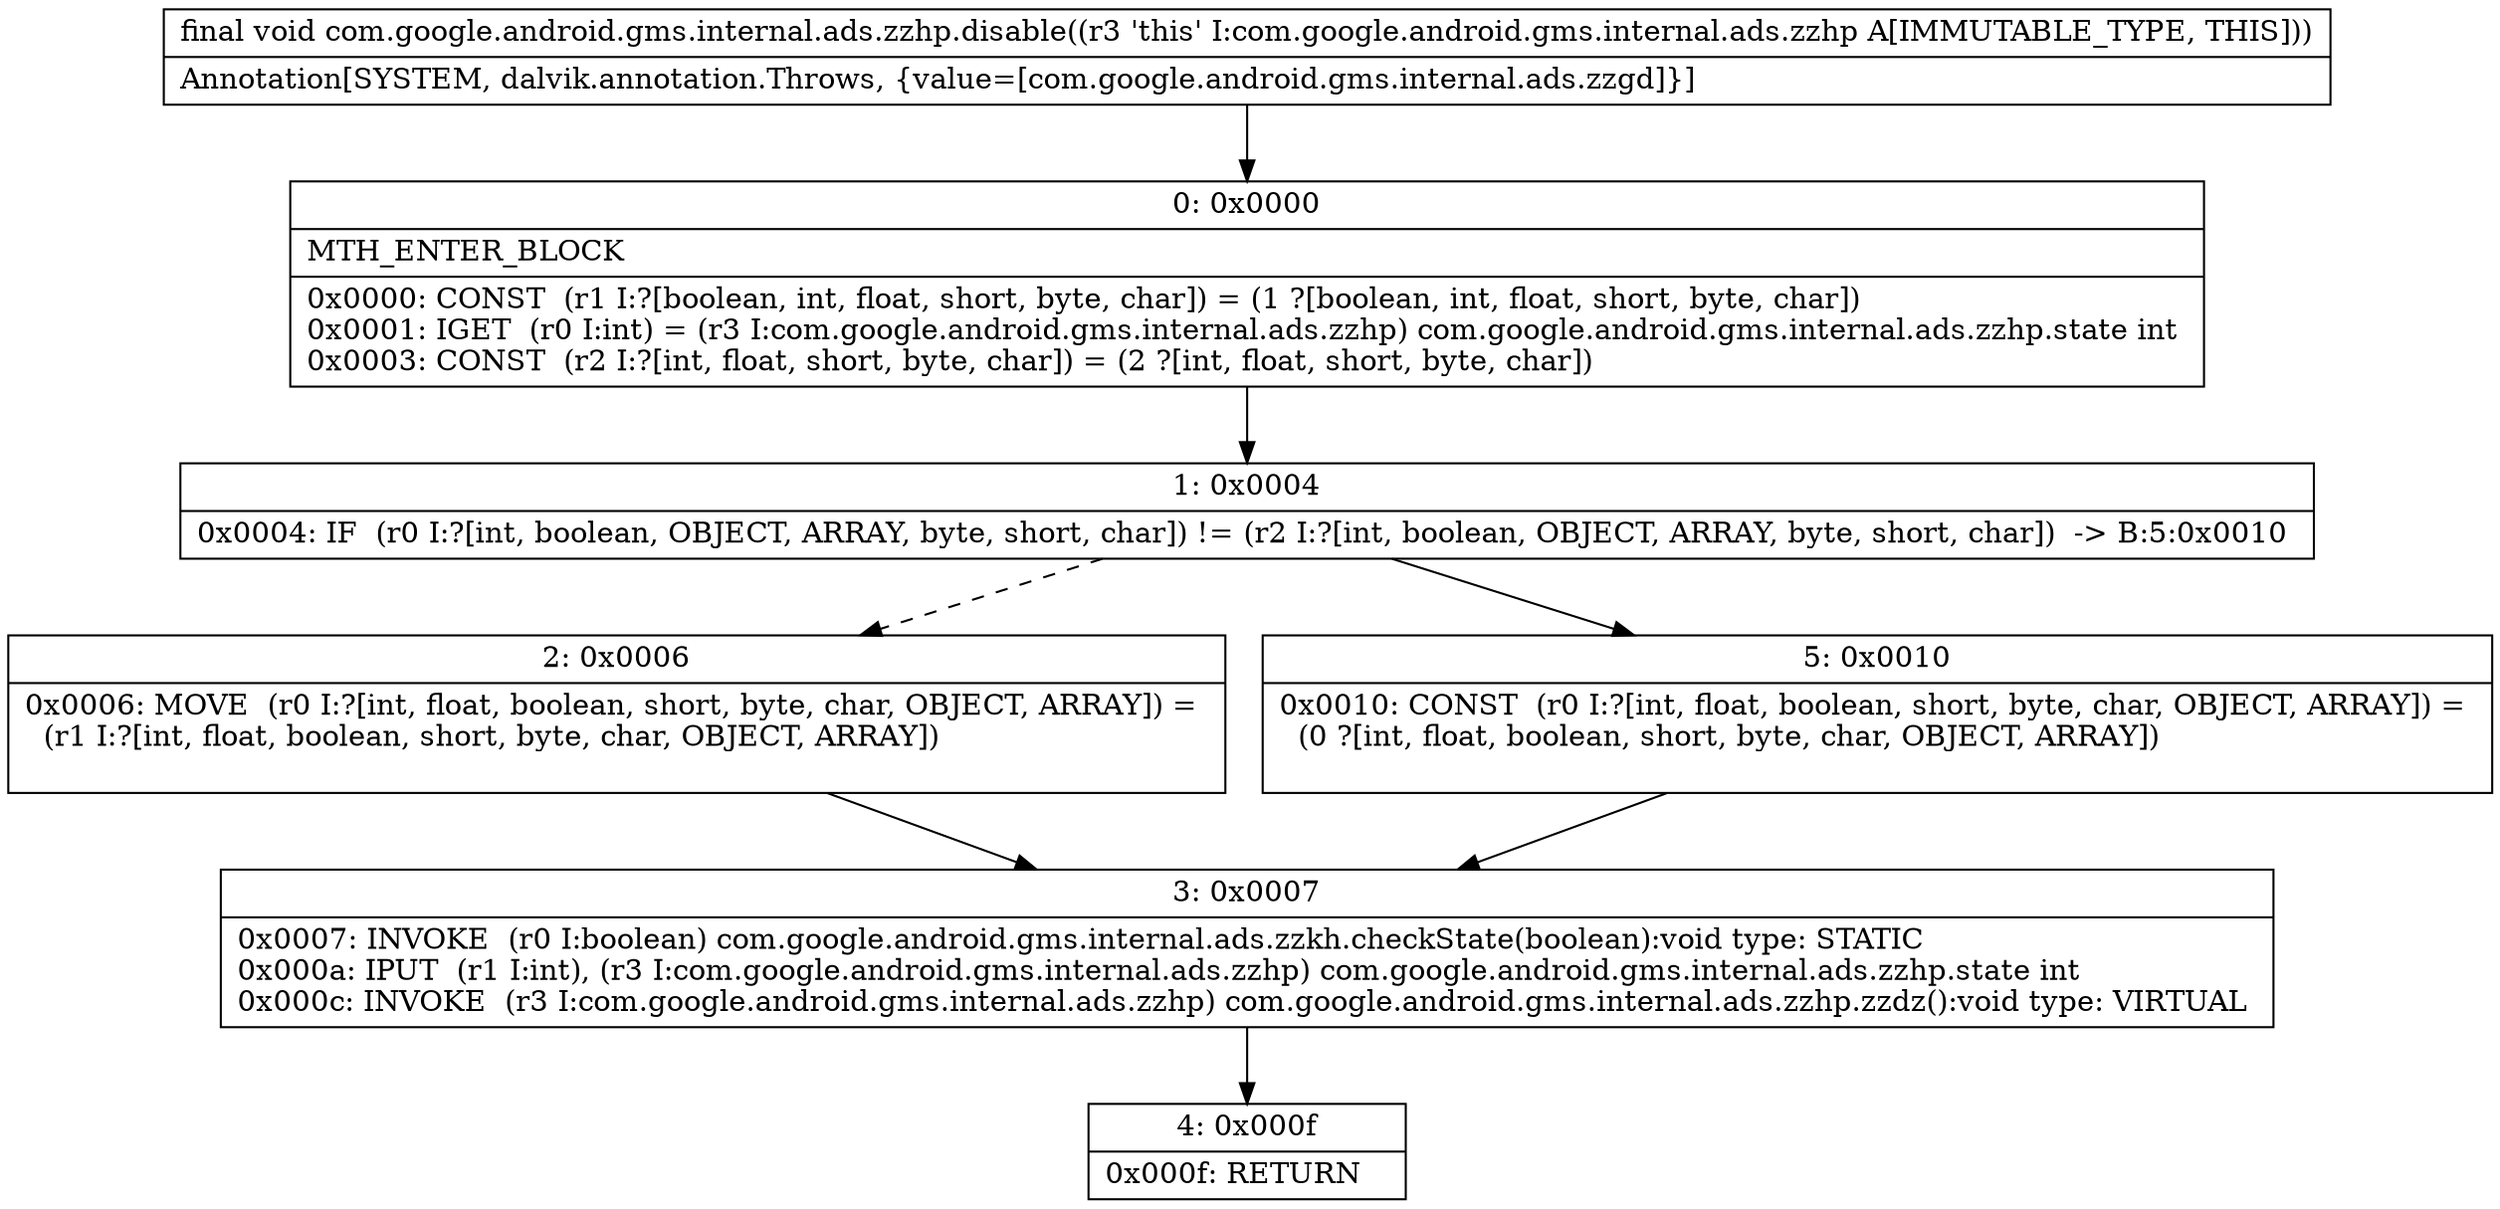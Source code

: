 digraph "CFG forcom.google.android.gms.internal.ads.zzhp.disable()V" {
Node_0 [shape=record,label="{0\:\ 0x0000|MTH_ENTER_BLOCK\l|0x0000: CONST  (r1 I:?[boolean, int, float, short, byte, char]) = (1 ?[boolean, int, float, short, byte, char]) \l0x0001: IGET  (r0 I:int) = (r3 I:com.google.android.gms.internal.ads.zzhp) com.google.android.gms.internal.ads.zzhp.state int \l0x0003: CONST  (r2 I:?[int, float, short, byte, char]) = (2 ?[int, float, short, byte, char]) \l}"];
Node_1 [shape=record,label="{1\:\ 0x0004|0x0004: IF  (r0 I:?[int, boolean, OBJECT, ARRAY, byte, short, char]) != (r2 I:?[int, boolean, OBJECT, ARRAY, byte, short, char])  \-\> B:5:0x0010 \l}"];
Node_2 [shape=record,label="{2\:\ 0x0006|0x0006: MOVE  (r0 I:?[int, float, boolean, short, byte, char, OBJECT, ARRAY]) = \l  (r1 I:?[int, float, boolean, short, byte, char, OBJECT, ARRAY])\l \l}"];
Node_3 [shape=record,label="{3\:\ 0x0007|0x0007: INVOKE  (r0 I:boolean) com.google.android.gms.internal.ads.zzkh.checkState(boolean):void type: STATIC \l0x000a: IPUT  (r1 I:int), (r3 I:com.google.android.gms.internal.ads.zzhp) com.google.android.gms.internal.ads.zzhp.state int \l0x000c: INVOKE  (r3 I:com.google.android.gms.internal.ads.zzhp) com.google.android.gms.internal.ads.zzhp.zzdz():void type: VIRTUAL \l}"];
Node_4 [shape=record,label="{4\:\ 0x000f|0x000f: RETURN   \l}"];
Node_5 [shape=record,label="{5\:\ 0x0010|0x0010: CONST  (r0 I:?[int, float, boolean, short, byte, char, OBJECT, ARRAY]) = \l  (0 ?[int, float, boolean, short, byte, char, OBJECT, ARRAY])\l \l}"];
MethodNode[shape=record,label="{final void com.google.android.gms.internal.ads.zzhp.disable((r3 'this' I:com.google.android.gms.internal.ads.zzhp A[IMMUTABLE_TYPE, THIS]))  | Annotation[SYSTEM, dalvik.annotation.Throws, \{value=[com.google.android.gms.internal.ads.zzgd]\}]\l}"];
MethodNode -> Node_0;
Node_0 -> Node_1;
Node_1 -> Node_2[style=dashed];
Node_1 -> Node_5;
Node_2 -> Node_3;
Node_3 -> Node_4;
Node_5 -> Node_3;
}

